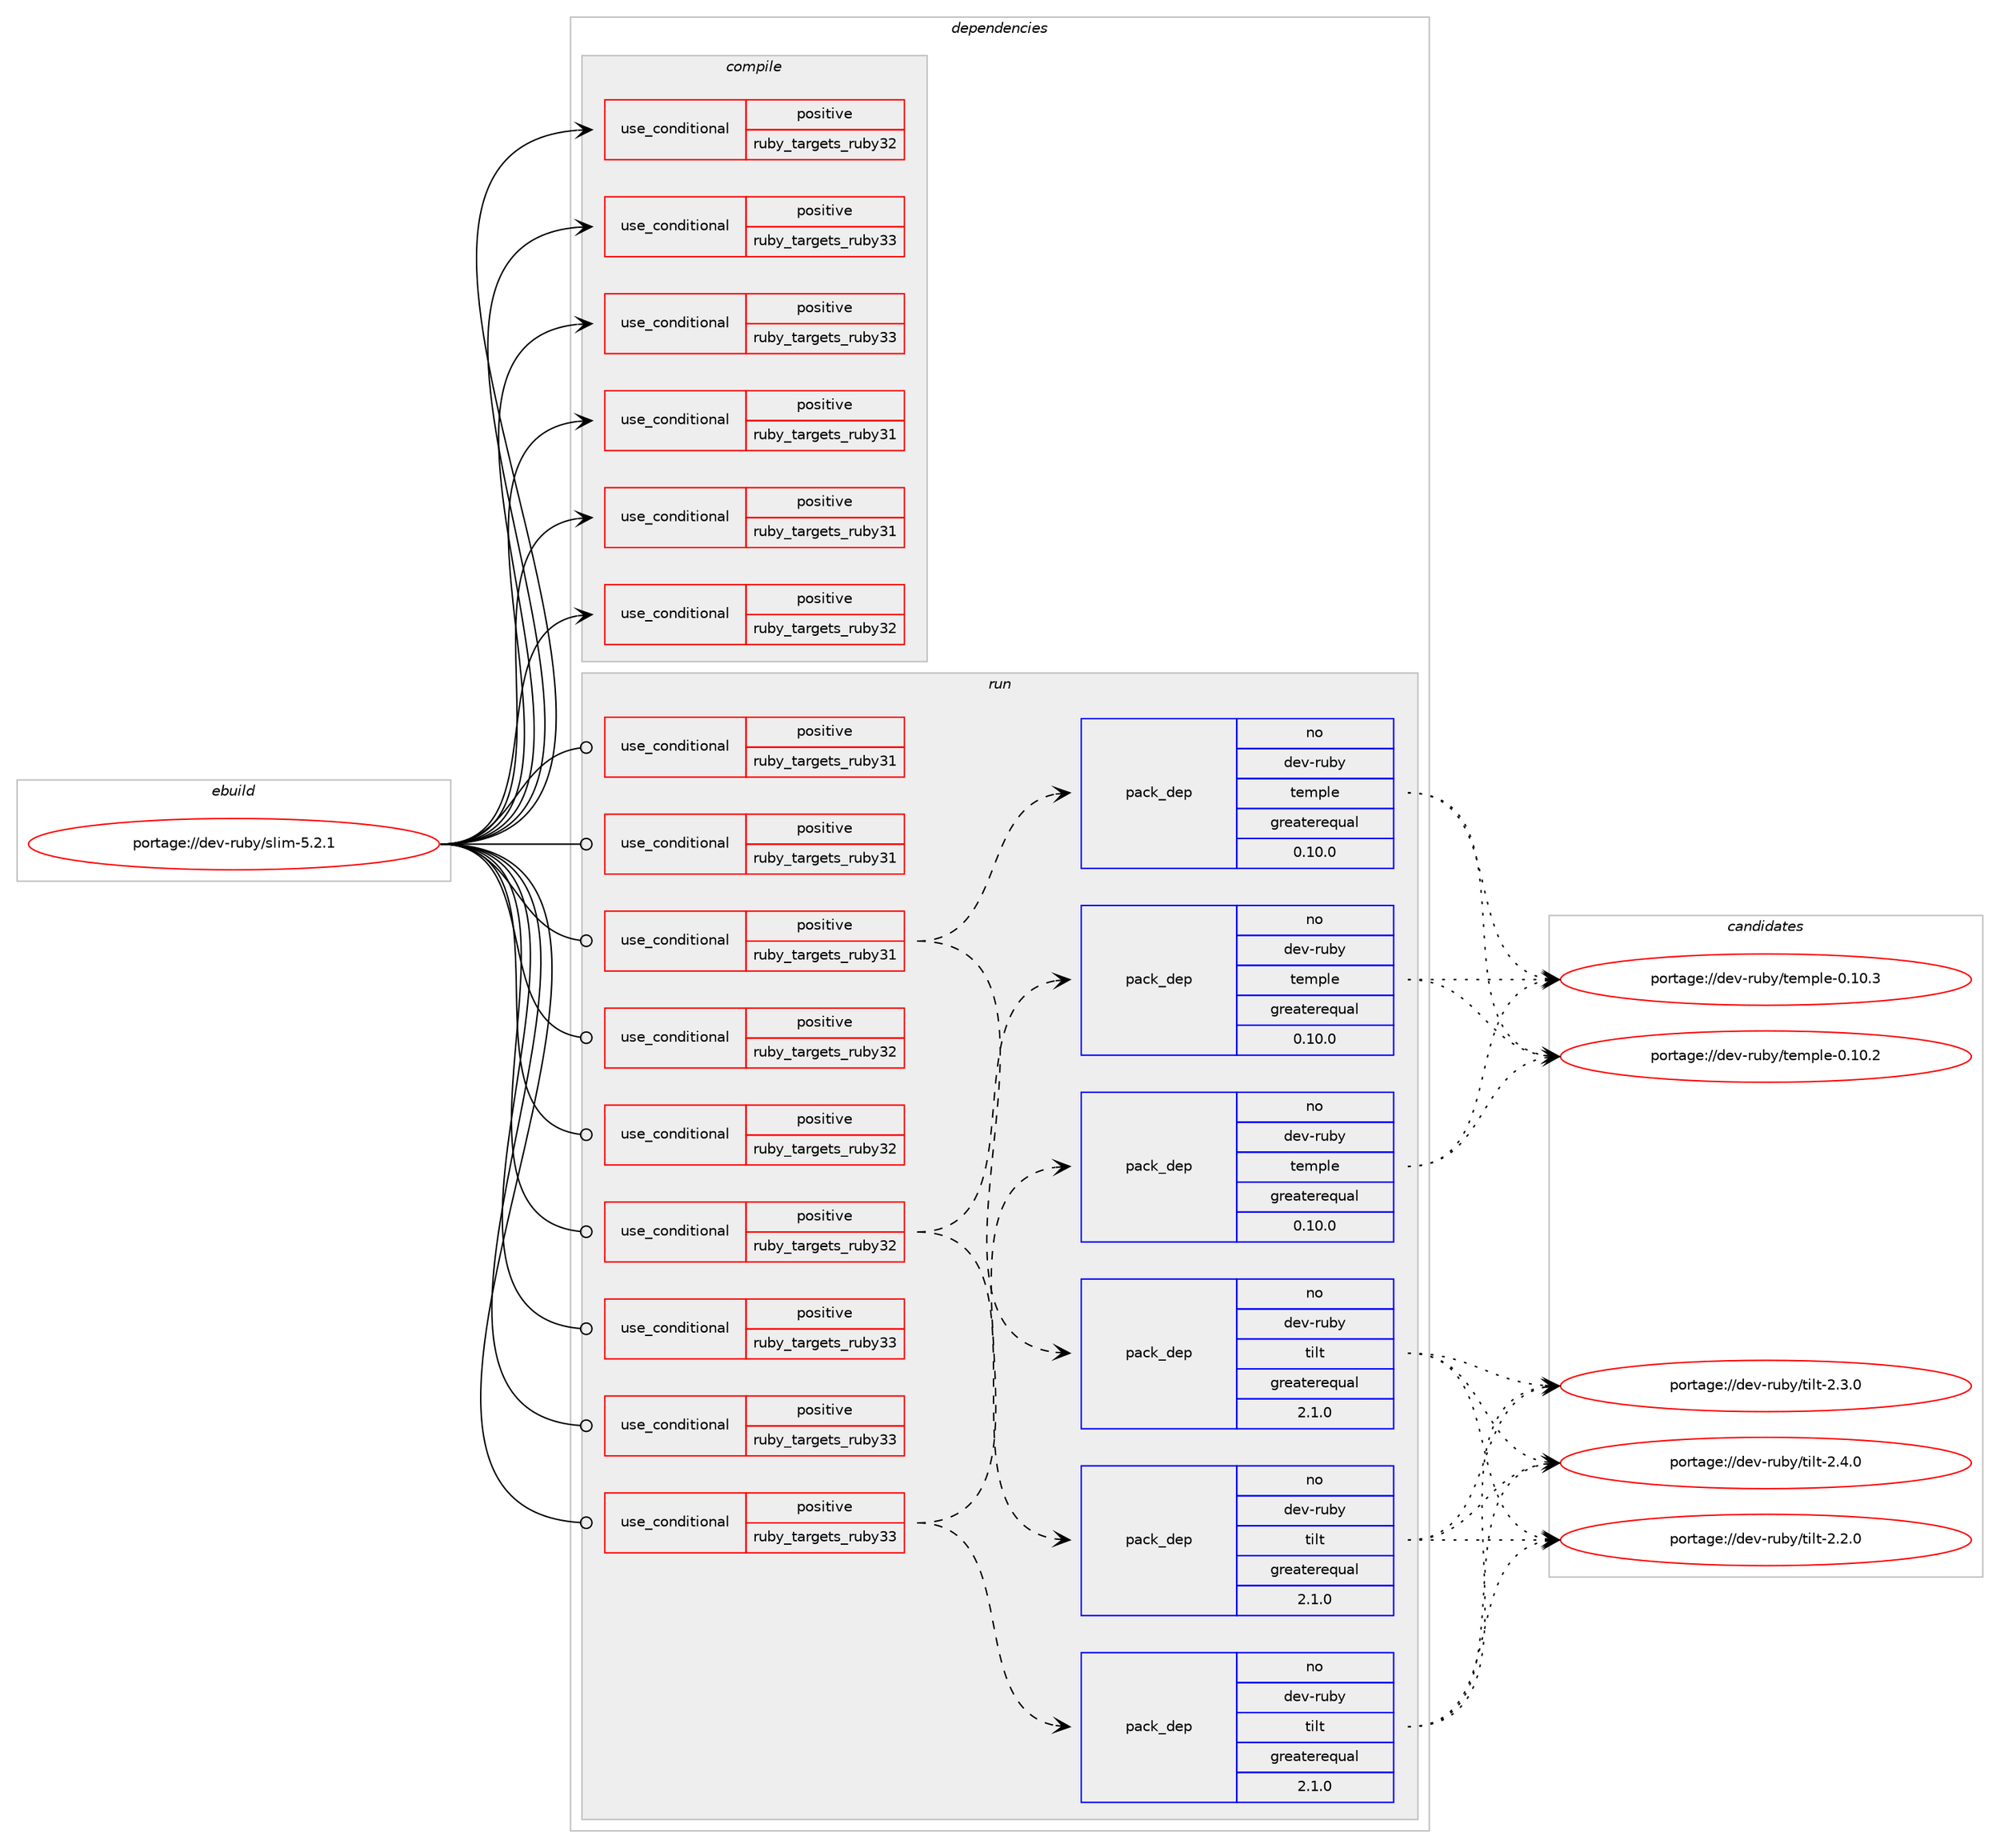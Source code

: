 digraph prolog {

# *************
# Graph options
# *************

newrank=true;
concentrate=true;
compound=true;
graph [rankdir=LR,fontname=Helvetica,fontsize=10,ranksep=1.5];#, ranksep=2.5, nodesep=0.2];
edge  [arrowhead=vee];
node  [fontname=Helvetica,fontsize=10];

# **********
# The ebuild
# **********

subgraph cluster_leftcol {
color=gray;
rank=same;
label=<<i>ebuild</i>>;
id [label="portage://dev-ruby/slim-5.2.1", color=red, width=4, href="../dev-ruby/slim-5.2.1.svg"];
}

# ****************
# The dependencies
# ****************

subgraph cluster_midcol {
color=gray;
label=<<i>dependencies</i>>;
subgraph cluster_compile {
fillcolor="#eeeeee";
style=filled;
label=<<i>compile</i>>;
subgraph cond55381 {
dependency104388 [label=<<TABLE BORDER="0" CELLBORDER="1" CELLSPACING="0" CELLPADDING="4"><TR><TD ROWSPAN="3" CELLPADDING="10">use_conditional</TD></TR><TR><TD>positive</TD></TR><TR><TD>ruby_targets_ruby31</TD></TR></TABLE>>, shape=none, color=red];
# *** BEGIN UNKNOWN DEPENDENCY TYPE (TODO) ***
# dependency104388 -> package_dependency(portage://dev-ruby/slim-5.2.1,install,no,dev-lang,ruby,none,[,,],[slot(3.1)],[])
# *** END UNKNOWN DEPENDENCY TYPE (TODO) ***

}
id:e -> dependency104388:w [weight=20,style="solid",arrowhead="vee"];
subgraph cond55382 {
dependency104389 [label=<<TABLE BORDER="0" CELLBORDER="1" CELLSPACING="0" CELLPADDING="4"><TR><TD ROWSPAN="3" CELLPADDING="10">use_conditional</TD></TR><TR><TD>positive</TD></TR><TR><TD>ruby_targets_ruby31</TD></TR></TABLE>>, shape=none, color=red];
# *** BEGIN UNKNOWN DEPENDENCY TYPE (TODO) ***
# dependency104389 -> package_dependency(portage://dev-ruby/slim-5.2.1,install,no,virtual,rubygems,none,[,,],[],[use(enable(ruby_targets_ruby31),negative)])
# *** END UNKNOWN DEPENDENCY TYPE (TODO) ***

}
id:e -> dependency104389:w [weight=20,style="solid",arrowhead="vee"];
subgraph cond55383 {
dependency104390 [label=<<TABLE BORDER="0" CELLBORDER="1" CELLSPACING="0" CELLPADDING="4"><TR><TD ROWSPAN="3" CELLPADDING="10">use_conditional</TD></TR><TR><TD>positive</TD></TR><TR><TD>ruby_targets_ruby32</TD></TR></TABLE>>, shape=none, color=red];
# *** BEGIN UNKNOWN DEPENDENCY TYPE (TODO) ***
# dependency104390 -> package_dependency(portage://dev-ruby/slim-5.2.1,install,no,dev-lang,ruby,none,[,,],[slot(3.2)],[])
# *** END UNKNOWN DEPENDENCY TYPE (TODO) ***

}
id:e -> dependency104390:w [weight=20,style="solid",arrowhead="vee"];
subgraph cond55384 {
dependency104391 [label=<<TABLE BORDER="0" CELLBORDER="1" CELLSPACING="0" CELLPADDING="4"><TR><TD ROWSPAN="3" CELLPADDING="10">use_conditional</TD></TR><TR><TD>positive</TD></TR><TR><TD>ruby_targets_ruby32</TD></TR></TABLE>>, shape=none, color=red];
# *** BEGIN UNKNOWN DEPENDENCY TYPE (TODO) ***
# dependency104391 -> package_dependency(portage://dev-ruby/slim-5.2.1,install,no,virtual,rubygems,none,[,,],[],[use(enable(ruby_targets_ruby32),negative)])
# *** END UNKNOWN DEPENDENCY TYPE (TODO) ***

}
id:e -> dependency104391:w [weight=20,style="solid",arrowhead="vee"];
subgraph cond55385 {
dependency104392 [label=<<TABLE BORDER="0" CELLBORDER="1" CELLSPACING="0" CELLPADDING="4"><TR><TD ROWSPAN="3" CELLPADDING="10">use_conditional</TD></TR><TR><TD>positive</TD></TR><TR><TD>ruby_targets_ruby33</TD></TR></TABLE>>, shape=none, color=red];
# *** BEGIN UNKNOWN DEPENDENCY TYPE (TODO) ***
# dependency104392 -> package_dependency(portage://dev-ruby/slim-5.2.1,install,no,dev-lang,ruby,none,[,,],[slot(3.3)],[])
# *** END UNKNOWN DEPENDENCY TYPE (TODO) ***

}
id:e -> dependency104392:w [weight=20,style="solid",arrowhead="vee"];
subgraph cond55386 {
dependency104393 [label=<<TABLE BORDER="0" CELLBORDER="1" CELLSPACING="0" CELLPADDING="4"><TR><TD ROWSPAN="3" CELLPADDING="10">use_conditional</TD></TR><TR><TD>positive</TD></TR><TR><TD>ruby_targets_ruby33</TD></TR></TABLE>>, shape=none, color=red];
# *** BEGIN UNKNOWN DEPENDENCY TYPE (TODO) ***
# dependency104393 -> package_dependency(portage://dev-ruby/slim-5.2.1,install,no,virtual,rubygems,none,[,,],[],[use(enable(ruby_targets_ruby33),negative)])
# *** END UNKNOWN DEPENDENCY TYPE (TODO) ***

}
id:e -> dependency104393:w [weight=20,style="solid",arrowhead="vee"];
}
subgraph cluster_compileandrun {
fillcolor="#eeeeee";
style=filled;
label=<<i>compile and run</i>>;
}
subgraph cluster_run {
fillcolor="#eeeeee";
style=filled;
label=<<i>run</i>>;
subgraph cond55387 {
dependency104394 [label=<<TABLE BORDER="0" CELLBORDER="1" CELLSPACING="0" CELLPADDING="4"><TR><TD ROWSPAN="3" CELLPADDING="10">use_conditional</TD></TR><TR><TD>positive</TD></TR><TR><TD>ruby_targets_ruby31</TD></TR></TABLE>>, shape=none, color=red];
# *** BEGIN UNKNOWN DEPENDENCY TYPE (TODO) ***
# dependency104394 -> package_dependency(portage://dev-ruby/slim-5.2.1,run,no,dev-lang,ruby,none,[,,],[slot(3.1)],[])
# *** END UNKNOWN DEPENDENCY TYPE (TODO) ***

}
id:e -> dependency104394:w [weight=20,style="solid",arrowhead="odot"];
subgraph cond55388 {
dependency104395 [label=<<TABLE BORDER="0" CELLBORDER="1" CELLSPACING="0" CELLPADDING="4"><TR><TD ROWSPAN="3" CELLPADDING="10">use_conditional</TD></TR><TR><TD>positive</TD></TR><TR><TD>ruby_targets_ruby31</TD></TR></TABLE>>, shape=none, color=red];
# *** BEGIN UNKNOWN DEPENDENCY TYPE (TODO) ***
# dependency104395 -> package_dependency(portage://dev-ruby/slim-5.2.1,run,no,virtual,rubygems,none,[,,],[],[use(enable(ruby_targets_ruby31),negative)])
# *** END UNKNOWN DEPENDENCY TYPE (TODO) ***

}
id:e -> dependency104395:w [weight=20,style="solid",arrowhead="odot"];
subgraph cond55389 {
dependency104396 [label=<<TABLE BORDER="0" CELLBORDER="1" CELLSPACING="0" CELLPADDING="4"><TR><TD ROWSPAN="3" CELLPADDING="10">use_conditional</TD></TR><TR><TD>positive</TD></TR><TR><TD>ruby_targets_ruby31</TD></TR></TABLE>>, shape=none, color=red];
# *** BEGIN UNKNOWN DEPENDENCY TYPE (TODO) ***
# dependency104396 -> package_dependency(portage://dev-ruby/slim-5.2.1,run,weak,dev-ruby,slim,none,[,,],[slot(5)],[use(enable(ruby_targets_ruby31),negative)])
# *** END UNKNOWN DEPENDENCY TYPE (TODO) ***

subgraph pack47638 {
dependency104397 [label=<<TABLE BORDER="0" CELLBORDER="1" CELLSPACING="0" CELLPADDING="4" WIDTH="220"><TR><TD ROWSPAN="6" CELLPADDING="30">pack_dep</TD></TR><TR><TD WIDTH="110">no</TD></TR><TR><TD>dev-ruby</TD></TR><TR><TD>tilt</TD></TR><TR><TD>greaterequal</TD></TR><TR><TD>2.1.0</TD></TR></TABLE>>, shape=none, color=blue];
}
dependency104396:e -> dependency104397:w [weight=20,style="dashed",arrowhead="vee"];
subgraph pack47639 {
dependency104398 [label=<<TABLE BORDER="0" CELLBORDER="1" CELLSPACING="0" CELLPADDING="4" WIDTH="220"><TR><TD ROWSPAN="6" CELLPADDING="30">pack_dep</TD></TR><TR><TD WIDTH="110">no</TD></TR><TR><TD>dev-ruby</TD></TR><TR><TD>temple</TD></TR><TR><TD>greaterequal</TD></TR><TR><TD>0.10.0</TD></TR></TABLE>>, shape=none, color=blue];
}
dependency104396:e -> dependency104398:w [weight=20,style="dashed",arrowhead="vee"];
}
id:e -> dependency104396:w [weight=20,style="solid",arrowhead="odot"];
subgraph cond55390 {
dependency104399 [label=<<TABLE BORDER="0" CELLBORDER="1" CELLSPACING="0" CELLPADDING="4"><TR><TD ROWSPAN="3" CELLPADDING="10">use_conditional</TD></TR><TR><TD>positive</TD></TR><TR><TD>ruby_targets_ruby32</TD></TR></TABLE>>, shape=none, color=red];
# *** BEGIN UNKNOWN DEPENDENCY TYPE (TODO) ***
# dependency104399 -> package_dependency(portage://dev-ruby/slim-5.2.1,run,no,dev-lang,ruby,none,[,,],[slot(3.2)],[])
# *** END UNKNOWN DEPENDENCY TYPE (TODO) ***

}
id:e -> dependency104399:w [weight=20,style="solid",arrowhead="odot"];
subgraph cond55391 {
dependency104400 [label=<<TABLE BORDER="0" CELLBORDER="1" CELLSPACING="0" CELLPADDING="4"><TR><TD ROWSPAN="3" CELLPADDING="10">use_conditional</TD></TR><TR><TD>positive</TD></TR><TR><TD>ruby_targets_ruby32</TD></TR></TABLE>>, shape=none, color=red];
# *** BEGIN UNKNOWN DEPENDENCY TYPE (TODO) ***
# dependency104400 -> package_dependency(portage://dev-ruby/slim-5.2.1,run,no,virtual,rubygems,none,[,,],[],[use(enable(ruby_targets_ruby32),negative)])
# *** END UNKNOWN DEPENDENCY TYPE (TODO) ***

}
id:e -> dependency104400:w [weight=20,style="solid",arrowhead="odot"];
subgraph cond55392 {
dependency104401 [label=<<TABLE BORDER="0" CELLBORDER="1" CELLSPACING="0" CELLPADDING="4"><TR><TD ROWSPAN="3" CELLPADDING="10">use_conditional</TD></TR><TR><TD>positive</TD></TR><TR><TD>ruby_targets_ruby32</TD></TR></TABLE>>, shape=none, color=red];
# *** BEGIN UNKNOWN DEPENDENCY TYPE (TODO) ***
# dependency104401 -> package_dependency(portage://dev-ruby/slim-5.2.1,run,weak,dev-ruby,slim,none,[,,],[slot(5)],[use(enable(ruby_targets_ruby32),negative)])
# *** END UNKNOWN DEPENDENCY TYPE (TODO) ***

subgraph pack47640 {
dependency104402 [label=<<TABLE BORDER="0" CELLBORDER="1" CELLSPACING="0" CELLPADDING="4" WIDTH="220"><TR><TD ROWSPAN="6" CELLPADDING="30">pack_dep</TD></TR><TR><TD WIDTH="110">no</TD></TR><TR><TD>dev-ruby</TD></TR><TR><TD>tilt</TD></TR><TR><TD>greaterequal</TD></TR><TR><TD>2.1.0</TD></TR></TABLE>>, shape=none, color=blue];
}
dependency104401:e -> dependency104402:w [weight=20,style="dashed",arrowhead="vee"];
subgraph pack47641 {
dependency104403 [label=<<TABLE BORDER="0" CELLBORDER="1" CELLSPACING="0" CELLPADDING="4" WIDTH="220"><TR><TD ROWSPAN="6" CELLPADDING="30">pack_dep</TD></TR><TR><TD WIDTH="110">no</TD></TR><TR><TD>dev-ruby</TD></TR><TR><TD>temple</TD></TR><TR><TD>greaterequal</TD></TR><TR><TD>0.10.0</TD></TR></TABLE>>, shape=none, color=blue];
}
dependency104401:e -> dependency104403:w [weight=20,style="dashed",arrowhead="vee"];
}
id:e -> dependency104401:w [weight=20,style="solid",arrowhead="odot"];
subgraph cond55393 {
dependency104404 [label=<<TABLE BORDER="0" CELLBORDER="1" CELLSPACING="0" CELLPADDING="4"><TR><TD ROWSPAN="3" CELLPADDING="10">use_conditional</TD></TR><TR><TD>positive</TD></TR><TR><TD>ruby_targets_ruby33</TD></TR></TABLE>>, shape=none, color=red];
# *** BEGIN UNKNOWN DEPENDENCY TYPE (TODO) ***
# dependency104404 -> package_dependency(portage://dev-ruby/slim-5.2.1,run,no,dev-lang,ruby,none,[,,],[slot(3.3)],[])
# *** END UNKNOWN DEPENDENCY TYPE (TODO) ***

}
id:e -> dependency104404:w [weight=20,style="solid",arrowhead="odot"];
subgraph cond55394 {
dependency104405 [label=<<TABLE BORDER="0" CELLBORDER="1" CELLSPACING="0" CELLPADDING="4"><TR><TD ROWSPAN="3" CELLPADDING="10">use_conditional</TD></TR><TR><TD>positive</TD></TR><TR><TD>ruby_targets_ruby33</TD></TR></TABLE>>, shape=none, color=red];
# *** BEGIN UNKNOWN DEPENDENCY TYPE (TODO) ***
# dependency104405 -> package_dependency(portage://dev-ruby/slim-5.2.1,run,no,virtual,rubygems,none,[,,],[],[use(enable(ruby_targets_ruby33),negative)])
# *** END UNKNOWN DEPENDENCY TYPE (TODO) ***

}
id:e -> dependency104405:w [weight=20,style="solid",arrowhead="odot"];
subgraph cond55395 {
dependency104406 [label=<<TABLE BORDER="0" CELLBORDER="1" CELLSPACING="0" CELLPADDING="4"><TR><TD ROWSPAN="3" CELLPADDING="10">use_conditional</TD></TR><TR><TD>positive</TD></TR><TR><TD>ruby_targets_ruby33</TD></TR></TABLE>>, shape=none, color=red];
# *** BEGIN UNKNOWN DEPENDENCY TYPE (TODO) ***
# dependency104406 -> package_dependency(portage://dev-ruby/slim-5.2.1,run,weak,dev-ruby,slim,none,[,,],[slot(5)],[use(enable(ruby_targets_ruby33),negative)])
# *** END UNKNOWN DEPENDENCY TYPE (TODO) ***

subgraph pack47642 {
dependency104407 [label=<<TABLE BORDER="0" CELLBORDER="1" CELLSPACING="0" CELLPADDING="4" WIDTH="220"><TR><TD ROWSPAN="6" CELLPADDING="30">pack_dep</TD></TR><TR><TD WIDTH="110">no</TD></TR><TR><TD>dev-ruby</TD></TR><TR><TD>tilt</TD></TR><TR><TD>greaterequal</TD></TR><TR><TD>2.1.0</TD></TR></TABLE>>, shape=none, color=blue];
}
dependency104406:e -> dependency104407:w [weight=20,style="dashed",arrowhead="vee"];
subgraph pack47643 {
dependency104408 [label=<<TABLE BORDER="0" CELLBORDER="1" CELLSPACING="0" CELLPADDING="4" WIDTH="220"><TR><TD ROWSPAN="6" CELLPADDING="30">pack_dep</TD></TR><TR><TD WIDTH="110">no</TD></TR><TR><TD>dev-ruby</TD></TR><TR><TD>temple</TD></TR><TR><TD>greaterequal</TD></TR><TR><TD>0.10.0</TD></TR></TABLE>>, shape=none, color=blue];
}
dependency104406:e -> dependency104408:w [weight=20,style="dashed",arrowhead="vee"];
}
id:e -> dependency104406:w [weight=20,style="solid",arrowhead="odot"];
}
}

# **************
# The candidates
# **************

subgraph cluster_choices {
rank=same;
color=gray;
label=<<i>candidates</i>>;

subgraph choice47638 {
color=black;
nodesep=1;
choice100101118451141179812147116105108116455046504648 [label="portage://dev-ruby/tilt-2.2.0", color=red, width=4,href="../dev-ruby/tilt-2.2.0.svg"];
choice100101118451141179812147116105108116455046514648 [label="portage://dev-ruby/tilt-2.3.0", color=red, width=4,href="../dev-ruby/tilt-2.3.0.svg"];
choice100101118451141179812147116105108116455046524648 [label="portage://dev-ruby/tilt-2.4.0", color=red, width=4,href="../dev-ruby/tilt-2.4.0.svg"];
dependency104397:e -> choice100101118451141179812147116105108116455046504648:w [style=dotted,weight="100"];
dependency104397:e -> choice100101118451141179812147116105108116455046514648:w [style=dotted,weight="100"];
dependency104397:e -> choice100101118451141179812147116105108116455046524648:w [style=dotted,weight="100"];
}
subgraph choice47639 {
color=black;
nodesep=1;
choice10010111845114117981214711610110911210810145484649484650 [label="portage://dev-ruby/temple-0.10.2", color=red, width=4,href="../dev-ruby/temple-0.10.2.svg"];
choice10010111845114117981214711610110911210810145484649484651 [label="portage://dev-ruby/temple-0.10.3", color=red, width=4,href="../dev-ruby/temple-0.10.3.svg"];
dependency104398:e -> choice10010111845114117981214711610110911210810145484649484650:w [style=dotted,weight="100"];
dependency104398:e -> choice10010111845114117981214711610110911210810145484649484651:w [style=dotted,weight="100"];
}
subgraph choice47640 {
color=black;
nodesep=1;
choice100101118451141179812147116105108116455046504648 [label="portage://dev-ruby/tilt-2.2.0", color=red, width=4,href="../dev-ruby/tilt-2.2.0.svg"];
choice100101118451141179812147116105108116455046514648 [label="portage://dev-ruby/tilt-2.3.0", color=red, width=4,href="../dev-ruby/tilt-2.3.0.svg"];
choice100101118451141179812147116105108116455046524648 [label="portage://dev-ruby/tilt-2.4.0", color=red, width=4,href="../dev-ruby/tilt-2.4.0.svg"];
dependency104402:e -> choice100101118451141179812147116105108116455046504648:w [style=dotted,weight="100"];
dependency104402:e -> choice100101118451141179812147116105108116455046514648:w [style=dotted,weight="100"];
dependency104402:e -> choice100101118451141179812147116105108116455046524648:w [style=dotted,weight="100"];
}
subgraph choice47641 {
color=black;
nodesep=1;
choice10010111845114117981214711610110911210810145484649484650 [label="portage://dev-ruby/temple-0.10.2", color=red, width=4,href="../dev-ruby/temple-0.10.2.svg"];
choice10010111845114117981214711610110911210810145484649484651 [label="portage://dev-ruby/temple-0.10.3", color=red, width=4,href="../dev-ruby/temple-0.10.3.svg"];
dependency104403:e -> choice10010111845114117981214711610110911210810145484649484650:w [style=dotted,weight="100"];
dependency104403:e -> choice10010111845114117981214711610110911210810145484649484651:w [style=dotted,weight="100"];
}
subgraph choice47642 {
color=black;
nodesep=1;
choice100101118451141179812147116105108116455046504648 [label="portage://dev-ruby/tilt-2.2.0", color=red, width=4,href="../dev-ruby/tilt-2.2.0.svg"];
choice100101118451141179812147116105108116455046514648 [label="portage://dev-ruby/tilt-2.3.0", color=red, width=4,href="../dev-ruby/tilt-2.3.0.svg"];
choice100101118451141179812147116105108116455046524648 [label="portage://dev-ruby/tilt-2.4.0", color=red, width=4,href="../dev-ruby/tilt-2.4.0.svg"];
dependency104407:e -> choice100101118451141179812147116105108116455046504648:w [style=dotted,weight="100"];
dependency104407:e -> choice100101118451141179812147116105108116455046514648:w [style=dotted,weight="100"];
dependency104407:e -> choice100101118451141179812147116105108116455046524648:w [style=dotted,weight="100"];
}
subgraph choice47643 {
color=black;
nodesep=1;
choice10010111845114117981214711610110911210810145484649484650 [label="portage://dev-ruby/temple-0.10.2", color=red, width=4,href="../dev-ruby/temple-0.10.2.svg"];
choice10010111845114117981214711610110911210810145484649484651 [label="portage://dev-ruby/temple-0.10.3", color=red, width=4,href="../dev-ruby/temple-0.10.3.svg"];
dependency104408:e -> choice10010111845114117981214711610110911210810145484649484650:w [style=dotted,weight="100"];
dependency104408:e -> choice10010111845114117981214711610110911210810145484649484651:w [style=dotted,weight="100"];
}
}

}
